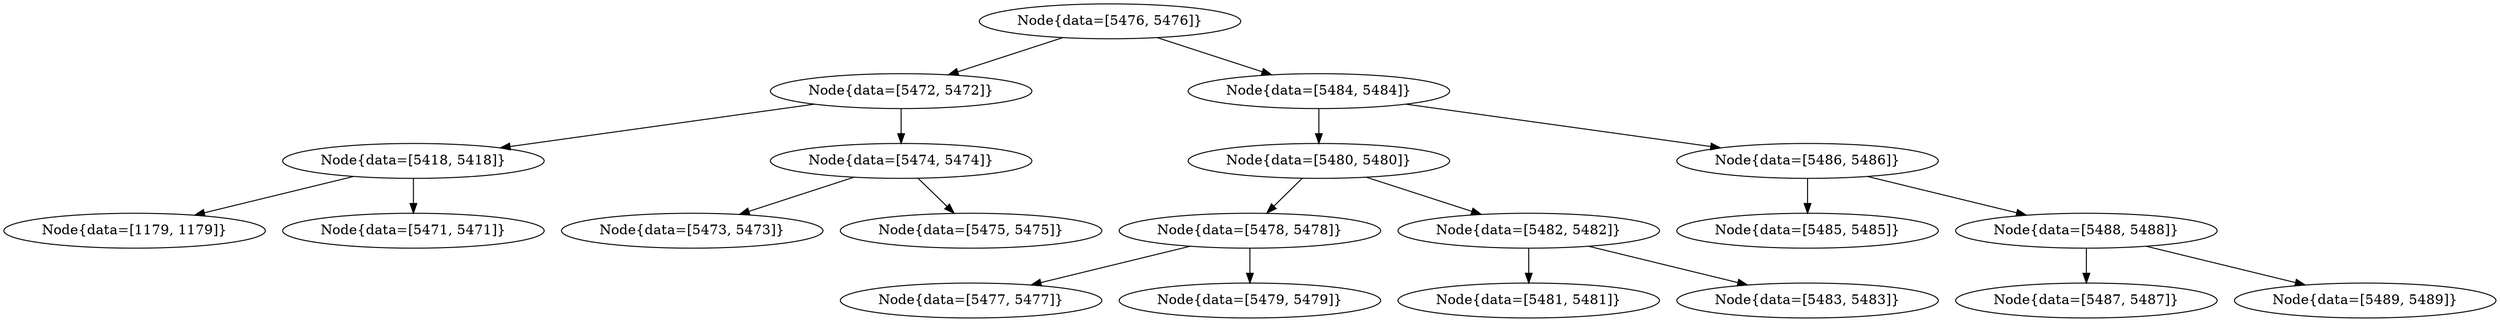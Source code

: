 digraph G{
570738563 [label="Node{data=[5476, 5476]}"]
570738563 -> 1473985370
1473985370 [label="Node{data=[5472, 5472]}"]
1473985370 -> 829820252
829820252 [label="Node{data=[5418, 5418]}"]
829820252 -> 2029707329
2029707329 [label="Node{data=[1179, 1179]}"]
829820252 -> 2084968450
2084968450 [label="Node{data=[5471, 5471]}"]
1473985370 -> 1925840187
1925840187 [label="Node{data=[5474, 5474]}"]
1925840187 -> 1934889683
1934889683 [label="Node{data=[5473, 5473]}"]
1925840187 -> 1552092176
1552092176 [label="Node{data=[5475, 5475]}"]
570738563 -> 273254794
273254794 [label="Node{data=[5484, 5484]}"]
273254794 -> 768904861
768904861 [label="Node{data=[5480, 5480]}"]
768904861 -> 2126893950
2126893950 [label="Node{data=[5478, 5478]}"]
2126893950 -> 979546938
979546938 [label="Node{data=[5477, 5477]}"]
2126893950 -> 1715169317
1715169317 [label="Node{data=[5479, 5479]}"]
768904861 -> 1871880729
1871880729 [label="Node{data=[5482, 5482]}"]
1871880729 -> 1067242166
1067242166 [label="Node{data=[5481, 5481]}"]
1871880729 -> 273173788
273173788 [label="Node{data=[5483, 5483]}"]
273254794 -> 764376432
764376432 [label="Node{data=[5486, 5486]}"]
764376432 -> 1475840178
1475840178 [label="Node{data=[5485, 5485]}"]
764376432 -> 237496728
237496728 [label="Node{data=[5488, 5488]}"]
237496728 -> 1549104621
1549104621 [label="Node{data=[5487, 5487]}"]
237496728 -> 178765794
178765794 [label="Node{data=[5489, 5489]}"]
}